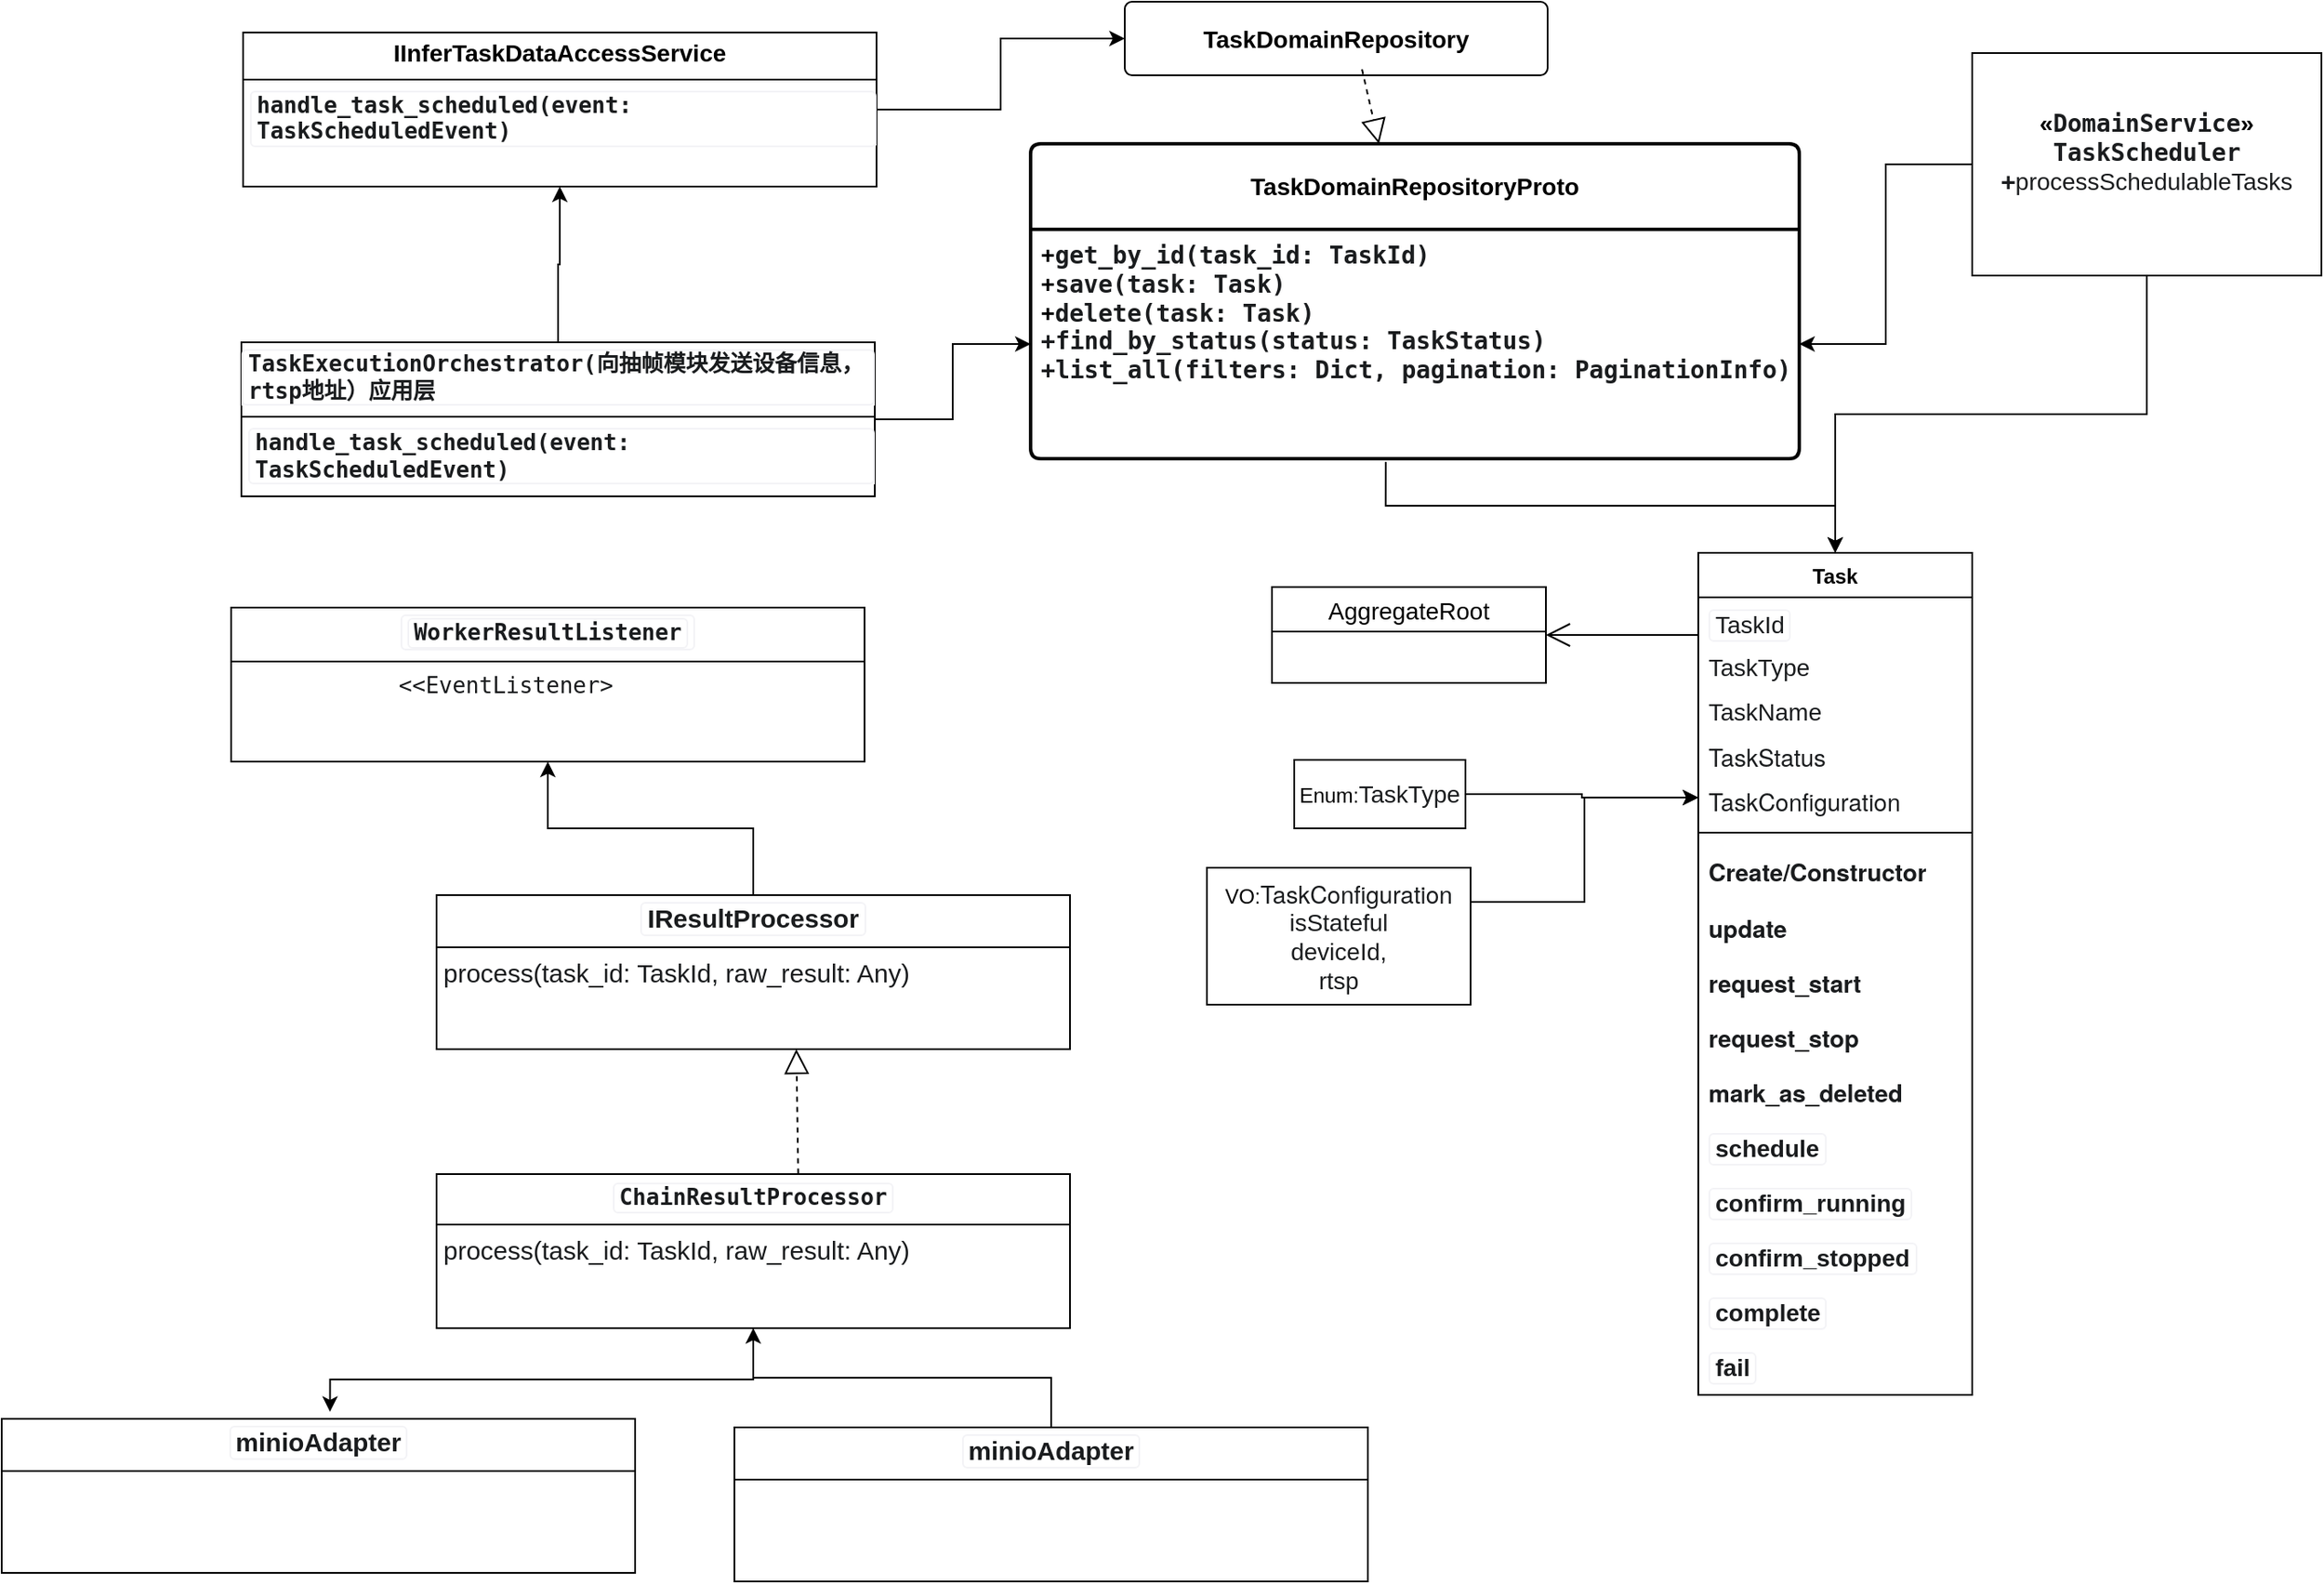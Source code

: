 <mxfile version="26.2.3">
  <diagram id="C5RBs43oDa-KdzZeNtuy" name="Page-1">
    <mxGraphModel dx="3485" dy="959" grid="0" gridSize="10" guides="0" tooltips="1" connect="1" arrows="1" fold="1" page="1" pageScale="1" pageWidth="827" pageHeight="1169" math="0" shadow="0">
      <root>
        <mxCell id="WIyWlLk6GJQsqaUBKTNV-0" />
        <mxCell id="WIyWlLk6GJQsqaUBKTNV-1" parent="WIyWlLk6GJQsqaUBKTNV-0" />
        <mxCell id="dV4LRJa494dda_OZsaT8-64" value="AggregateRoot" style="swimlane;fontStyle=0;childLayout=stackLayout;horizontal=1;startSize=26;horizontalStack=0;resizeParent=1;resizeParentMax=0;resizeLast=0;collapsible=1;marginBottom=0;align=center;fontSize=14;" vertex="1" parent="WIyWlLk6GJQsqaUBKTNV-1">
          <mxGeometry x="-627" y="396" width="160" height="56" as="geometry" />
        </mxCell>
        <mxCell id="dV4LRJa494dda_OZsaT8-72" value="" style="endArrow=open;endFill=1;endSize=12;html=1;rounded=0;entryX=1;entryY=0.5;entryDx=0;entryDy=0;" edge="1" parent="WIyWlLk6GJQsqaUBKTNV-1" target="dV4LRJa494dda_OZsaT8-64">
          <mxGeometry width="160" relative="1" as="geometry">
            <mxPoint x="-378" y="424" as="sourcePoint" />
            <mxPoint x="-245" y="417" as="targetPoint" />
          </mxGeometry>
        </mxCell>
        <mxCell id="dV4LRJa494dda_OZsaT8-74" value="Task" style="swimlane;fontStyle=1;align=center;verticalAlign=top;childLayout=stackLayout;horizontal=1;startSize=26;horizontalStack=0;resizeParent=1;resizeParentMax=0;resizeLast=0;collapsible=1;marginBottom=0;whiteSpace=wrap;html=1;" vertex="1" parent="WIyWlLk6GJQsqaUBKTNV-1">
          <mxGeometry x="-378" y="376" width="160" height="492" as="geometry">
            <mxRectangle x="-509" y="956" width="108" height="26" as="alternateBounds" />
          </mxGeometry>
        </mxCell>
        <mxCell id="dV4LRJa494dda_OZsaT8-75" value="&lt;div&gt;&lt;span style=&quot;box-sizing: border-box; color: rgb(26, 28, 30); background-color: rgb(255, 255, 255);&quot; class=&quot;ng-star-inserted&quot;&gt;&lt;span style=&quot;box-sizing: border-box; background-image: none; background-position: 0% 0%; background-size: auto; background-repeat: repeat; background-attachment: scroll; background-origin: padding-box; background-clip: border-box; border-color: rgb(243, 243, 246); border-style: solid; border-width: 0.667px; border-image: none 100% / 1 / 0 stretch; border-radius: 3px; padding: 0px 3px; display: inline-block;&quot; class=&quot;inline-code ng-star-inserted&quot;&gt;&lt;span style=&quot;box-sizing: border-box;&quot; class=&quot;ng-star-inserted&quot;&gt;&lt;font style=&quot;font-size: 14px;&quot; face=&quot;Helvetica&quot;&gt;TaskId&lt;/font&gt;&lt;/span&gt;&lt;/span&gt;&lt;/span&gt;&lt;/div&gt;" style="text;strokeColor=none;fillColor=none;align=left;verticalAlign=top;spacingLeft=4;spacingRight=4;overflow=hidden;rotatable=0;points=[[0,0.5],[1,0.5]];portConstraint=eastwest;whiteSpace=wrap;html=1;" vertex="1" parent="dV4LRJa494dda_OZsaT8-74">
          <mxGeometry y="26" width="160" height="26" as="geometry" />
        </mxCell>
        <mxCell id="dV4LRJa494dda_OZsaT8-78" value="&lt;span style=&quot;box-sizing: border-box; color: rgb(26, 28, 30); font-size: 14px; background-color: rgb(255, 255, 255);&quot; class=&quot;ng-star-inserted&quot;&gt;&lt;span style=&quot;box-sizing: border-box;&quot; class=&quot;ng-star-inserted&quot;&gt;&lt;font style=&quot;&quot; face=&quot;Helvetica&quot;&gt;TaskType&lt;/font&gt;&lt;/span&gt;&lt;/span&gt;" style="text;strokeColor=none;fillColor=none;align=left;verticalAlign=top;spacingLeft=4;spacingRight=4;overflow=hidden;rotatable=0;points=[[0,0.5],[1,0.5]];portConstraint=eastwest;whiteSpace=wrap;html=1;" vertex="1" parent="dV4LRJa494dda_OZsaT8-74">
          <mxGeometry y="52" width="160" height="26" as="geometry" />
        </mxCell>
        <mxCell id="Cmup_LVDTppKfUMg47Zp-8" value="&lt;span style=&quot;box-sizing: border-box; color: rgb(26, 28, 30); font-size: 14px; background-color: rgb(255, 255, 255);&quot; class=&quot;ng-star-inserted&quot;&gt;&lt;span style=&quot;box-sizing: border-box;&quot; class=&quot;ng-star-inserted&quot;&gt;&lt;font style=&quot;&quot; face=&quot;Helvetica&quot;&gt;TaskName&lt;/font&gt;&lt;/span&gt;&lt;/span&gt;" style="text;strokeColor=none;fillColor=none;align=left;verticalAlign=top;spacingLeft=4;spacingRight=4;overflow=hidden;rotatable=0;points=[[0,0.5],[1,0.5]];portConstraint=eastwest;whiteSpace=wrap;html=1;" vertex="1" parent="dV4LRJa494dda_OZsaT8-74">
          <mxGeometry y="78" width="160" height="26" as="geometry" />
        </mxCell>
        <mxCell id="dV4LRJa494dda_OZsaT8-79" value="&lt;span style=&quot;box-sizing: border-box; color: rgb(26, 28, 30); font-family: &amp;quot;Google Sans Text&amp;quot;, &amp;quot;Helvetica Neue&amp;quot;, sans-serif; font-size: 14px; background-color: rgb(255, 255, 255);&quot; class=&quot;ng-star-inserted&quot;&gt;&lt;span style=&quot;box-sizing: border-box;&quot; class=&quot;ng-star-inserted&quot;&gt;TaskStatus&lt;/span&gt;&lt;/span&gt;" style="text;strokeColor=none;fillColor=none;align=left;verticalAlign=top;spacingLeft=4;spacingRight=4;overflow=hidden;rotatable=0;points=[[0,0.5],[1,0.5]];portConstraint=eastwest;whiteSpace=wrap;html=1;" vertex="1" parent="dV4LRJa494dda_OZsaT8-74">
          <mxGeometry y="104" width="160" height="26" as="geometry" />
        </mxCell>
        <mxCell id="dV4LRJa494dda_OZsaT8-80" value="&lt;span style=&quot;box-sizing: border-box; color: rgb(26, 28, 30); font-family: &amp;quot;Google Sans Text&amp;quot;, &amp;quot;Helvetica Neue&amp;quot;, sans-serif; font-size: 14px; background-color: rgb(255, 255, 255);&quot; class=&quot;ng-star-inserted&quot;&gt;&lt;span style=&quot;box-sizing: border-box;&quot; class=&quot;ng-star-inserted&quot;&gt;TaskConfiguration&lt;/span&gt;&lt;/span&gt;" style="text;strokeColor=none;fillColor=none;align=left;verticalAlign=top;spacingLeft=4;spacingRight=4;overflow=hidden;rotatable=0;points=[[0,0.5],[1,0.5]];portConstraint=eastwest;whiteSpace=wrap;html=1;" vertex="1" parent="dV4LRJa494dda_OZsaT8-74">
          <mxGeometry y="130" width="160" height="26" as="geometry" />
        </mxCell>
        <mxCell id="dV4LRJa494dda_OZsaT8-76" value="" style="line;strokeWidth=1;fillColor=none;align=left;verticalAlign=middle;spacingTop=-1;spacingLeft=3;spacingRight=3;rotatable=0;labelPosition=right;points=[];portConstraint=eastwest;strokeColor=inherit;" vertex="1" parent="dV4LRJa494dda_OZsaT8-74">
          <mxGeometry y="156" width="160" height="15" as="geometry" />
        </mxCell>
        <mxCell id="dV4LRJa494dda_OZsaT8-86" value="&lt;strong style=&quot;box-sizing: border-box; color: rgb(26, 28, 30); font-family: &amp;quot;Google Sans Text&amp;quot;, &amp;quot;Helvetica Neue&amp;quot;, sans-serif; font-size: 14px; background-color: rgb(255, 255, 255);&quot; class=&quot;ng-star-inserted&quot;&gt;&lt;span style=&quot;box-sizing: border-box;&quot; class=&quot;ng-star-inserted&quot;&gt;Create/Constructor&lt;/span&gt;&lt;/strong&gt;" style="text;strokeColor=none;fillColor=none;align=left;verticalAlign=top;spacingLeft=4;spacingRight=4;overflow=hidden;rotatable=0;points=[[0,0.5],[1,0.5]];portConstraint=eastwest;whiteSpace=wrap;html=1;" vertex="1" parent="dV4LRJa494dda_OZsaT8-74">
          <mxGeometry y="171" width="160" height="33" as="geometry" />
        </mxCell>
        <mxCell id="Cmup_LVDTppKfUMg47Zp-1" value="&lt;strong style=&quot;box-sizing: border-box; color: rgb(26, 28, 30); font-family: &amp;quot;Google Sans Text&amp;quot;, &amp;quot;Helvetica Neue&amp;quot;, sans-serif; font-size: 14px; background-color: rgb(255, 255, 255);&quot; class=&quot;ng-star-inserted&quot;&gt;&lt;span style=&quot;box-sizing: border-box;&quot; class=&quot;ng-star-inserted&quot;&gt;update&lt;/span&gt;&lt;/strong&gt;" style="text;strokeColor=none;fillColor=none;align=left;verticalAlign=top;spacingLeft=4;spacingRight=4;overflow=hidden;rotatable=0;points=[[0,0.5],[1,0.5]];portConstraint=eastwest;whiteSpace=wrap;html=1;" vertex="1" parent="dV4LRJa494dda_OZsaT8-74">
          <mxGeometry y="204" width="160" height="32" as="geometry" />
        </mxCell>
        <mxCell id="Cmup_LVDTppKfUMg47Zp-2" value="&lt;font face=&quot;Google Sans Text, Helvetica Neue, sans-serif&quot; color=&quot;#1a1c1e&quot;&gt;&lt;span style=&quot;font-size: 14px; background-color: rgb(255, 255, 255);&quot;&gt;&lt;b&gt;request_start&lt;/b&gt;&lt;/span&gt;&lt;/font&gt;" style="text;strokeColor=none;fillColor=none;align=left;verticalAlign=top;spacingLeft=4;spacingRight=4;overflow=hidden;rotatable=0;points=[[0,0.5],[1,0.5]];portConstraint=eastwest;whiteSpace=wrap;html=1;" vertex="1" parent="dV4LRJa494dda_OZsaT8-74">
          <mxGeometry y="236" width="160" height="32" as="geometry" />
        </mxCell>
        <mxCell id="Cmup_LVDTppKfUMg47Zp-4" value="&lt;strong style=&quot;box-sizing: border-box; color: rgb(26, 28, 30); font-family: &amp;quot;Google Sans Text&amp;quot;, &amp;quot;Helvetica Neue&amp;quot;, sans-serif; font-size: 14px; background-color: rgb(255, 255, 255);&quot; class=&quot;ng-star-inserted&quot;&gt;&lt;span style=&quot;box-sizing: border-box;&quot; class=&quot;ng-star-inserted&quot;&gt;request_stop&lt;/span&gt;&lt;/strong&gt;" style="text;strokeColor=none;fillColor=none;align=left;verticalAlign=top;spacingLeft=4;spacingRight=4;overflow=hidden;rotatable=0;points=[[0,0.5],[1,0.5]];portConstraint=eastwest;whiteSpace=wrap;html=1;" vertex="1" parent="dV4LRJa494dda_OZsaT8-74">
          <mxGeometry y="268" width="160" height="32" as="geometry" />
        </mxCell>
        <mxCell id="Cmup_LVDTppKfUMg47Zp-9" value="&lt;strong style=&quot;box-sizing: border-box; color: rgb(26, 28, 30); font-family: &amp;quot;Google Sans Text&amp;quot;, &amp;quot;Helvetica Neue&amp;quot;, sans-serif; font-size: 14px; background-color: rgb(255, 255, 255);&quot; class=&quot;ng-star-inserted&quot;&gt;&lt;span style=&quot;box-sizing: border-box;&quot; class=&quot;ng-star-inserted&quot;&gt;mark_as_deleted&lt;/span&gt;&lt;/strong&gt;" style="text;strokeColor=none;fillColor=none;align=left;verticalAlign=top;spacingLeft=4;spacingRight=4;overflow=hidden;rotatable=0;points=[[0,0.5],[1,0.5]];portConstraint=eastwest;whiteSpace=wrap;html=1;" vertex="1" parent="dV4LRJa494dda_OZsaT8-74">
          <mxGeometry y="300" width="160" height="32" as="geometry" />
        </mxCell>
        <mxCell id="Cmup_LVDTppKfUMg47Zp-24" value="&lt;strong style=&quot;box-sizing: border-box; color: rgb(26, 28, 30); background-color: rgb(255, 255, 255);&quot; class=&quot;ng-star-inserted&quot;&gt;&lt;span style=&quot;box-sizing: border-box; background-image: none; background-position: 0% 0%; background-size: auto; background-repeat: repeat; background-attachment: scroll; background-origin: padding-box; background-clip: border-box; border-color: rgb(243, 243, 246); border-style: solid; border-width: 0.667px; border-image: none 100% / 1 / 0 stretch; border-radius: 3px; padding: 0px 3px; display: inline-block;&quot; class=&quot;inline-code ng-star-inserted&quot;&gt;&lt;font style=&quot;font-size: 14px;&quot; face=&quot;Helvetica&quot;&gt;schedule&lt;/font&gt;&lt;/span&gt;&lt;/strong&gt;" style="text;strokeColor=none;fillColor=none;align=left;verticalAlign=top;spacingLeft=4;spacingRight=4;overflow=hidden;rotatable=0;points=[[0,0.5],[1,0.5]];portConstraint=eastwest;whiteSpace=wrap;html=1;" vertex="1" parent="dV4LRJa494dda_OZsaT8-74">
          <mxGeometry y="332" width="160" height="32" as="geometry" />
        </mxCell>
        <mxCell id="Cmup_LVDTppKfUMg47Zp-25" value="&lt;strong style=&quot;box-sizing: border-box; color: rgb(26, 28, 30); background-color: rgb(255, 255, 255);&quot; class=&quot;ng-star-inserted&quot;&gt;&lt;span style=&quot;box-sizing: border-box; background-image: none; background-position: 0% 0%; background-size: auto; background-repeat: repeat; background-attachment: scroll; background-origin: padding-box; background-clip: border-box; border-color: rgb(243, 243, 246); border-style: solid; border-width: 0.667px; border-image: none 100% / 1 / 0 stretch; border-radius: 3px; padding: 0px 3px; display: inline-block;&quot; class=&quot;inline-code ng-star-inserted&quot;&gt;&lt;font face=&quot;Helvetica&quot; style=&quot;font-size: 14px;&quot;&gt;confirm_running&lt;/font&gt;&lt;/span&gt;&lt;/strong&gt;" style="text;strokeColor=none;fillColor=none;align=left;verticalAlign=top;spacingLeft=4;spacingRight=4;overflow=hidden;rotatable=0;points=[[0,0.5],[1,0.5]];portConstraint=eastwest;whiteSpace=wrap;html=1;" vertex="1" parent="dV4LRJa494dda_OZsaT8-74">
          <mxGeometry y="364" width="160" height="32" as="geometry" />
        </mxCell>
        <mxCell id="Cmup_LVDTppKfUMg47Zp-26" value="&lt;strong style=&quot;box-sizing: border-box; color: rgb(26, 28, 30); background-color: rgb(255, 255, 255);&quot; class=&quot;ng-star-inserted&quot;&gt;&lt;span style=&quot;box-sizing: border-box; background-image: none; background-position: 0% 0%; background-size: auto; background-repeat: repeat; background-attachment: scroll; background-origin: padding-box; background-clip: border-box; border-color: rgb(243, 243, 246); border-style: solid; border-width: 0.667px; border-image: none 100% / 1 / 0 stretch; border-radius: 3px; padding: 0px 3px; display: inline-block;&quot; class=&quot;inline-code ng-star-inserted&quot;&gt;&lt;font face=&quot;Helvetica&quot; style=&quot;font-size: 14px;&quot;&gt;confirm_stopped&lt;/font&gt;&lt;/span&gt;&lt;/strong&gt;" style="text;strokeColor=none;fillColor=none;align=left;verticalAlign=top;spacingLeft=4;spacingRight=4;overflow=hidden;rotatable=0;points=[[0,0.5],[1,0.5]];portConstraint=eastwest;whiteSpace=wrap;html=1;" vertex="1" parent="dV4LRJa494dda_OZsaT8-74">
          <mxGeometry y="396" width="160" height="32" as="geometry" />
        </mxCell>
        <mxCell id="Cmup_LVDTppKfUMg47Zp-27" value="&lt;strong style=&quot;box-sizing: border-box; color: rgb(26, 28, 30); background-color: rgb(255, 255, 255);&quot; class=&quot;ng-star-inserted&quot;&gt;&lt;span style=&quot;box-sizing: border-box; background-image: none; background-position: 0% 0%; background-size: auto; background-repeat: repeat; background-attachment: scroll; background-origin: padding-box; background-clip: border-box; border-color: rgb(243, 243, 246); border-style: solid; border-width: 0.667px; border-image: none 100% / 1 / 0 stretch; border-radius: 3px; padding: 0px 3px; display: inline-block;&quot; class=&quot;inline-code ng-star-inserted&quot;&gt;&lt;font face=&quot;Helvetica&quot; style=&quot;font-size: 14px;&quot;&gt;complete&lt;/font&gt;&lt;/span&gt;&lt;/strong&gt;" style="text;strokeColor=none;fillColor=none;align=left;verticalAlign=top;spacingLeft=4;spacingRight=4;overflow=hidden;rotatable=0;points=[[0,0.5],[1,0.5]];portConstraint=eastwest;whiteSpace=wrap;html=1;" vertex="1" parent="dV4LRJa494dda_OZsaT8-74">
          <mxGeometry y="428" width="160" height="32" as="geometry" />
        </mxCell>
        <mxCell id="Cmup_LVDTppKfUMg47Zp-28" value="&lt;strong style=&quot;box-sizing: border-box; color: rgb(26, 28, 30); background-color: rgb(255, 255, 255);&quot; class=&quot;ng-star-inserted&quot;&gt;&lt;span style=&quot;box-sizing: border-box; background-image: none; background-position: 0% 0%; background-size: auto; background-repeat: repeat; background-attachment: scroll; background-origin: padding-box; background-clip: border-box; border-color: rgb(243, 243, 246); border-style: solid; border-width: 0.667px; border-image: none 100% / 1 / 0 stretch; border-radius: 3px; padding: 0px 3px; display: inline-block;&quot; class=&quot;inline-code ng-star-inserted&quot;&gt;&lt;font style=&quot;font-size: 14px;&quot; face=&quot;Helvetica&quot;&gt;fail&lt;/font&gt;&lt;/span&gt;&lt;/strong&gt;" style="text;strokeColor=none;fillColor=none;align=left;verticalAlign=top;spacingLeft=4;spacingRight=4;overflow=hidden;rotatable=0;points=[[0,0.5],[1,0.5]];portConstraint=eastwest;whiteSpace=wrap;html=1;" vertex="1" parent="dV4LRJa494dda_OZsaT8-74">
          <mxGeometry y="460" width="160" height="32" as="geometry" />
        </mxCell>
        <mxCell id="Cmup_LVDTppKfUMg47Zp-12" style="edgeStyle=orthogonalEdgeStyle;rounded=0;orthogonalLoop=1;jettySize=auto;html=1;exitX=0.462;exitY=1.014;exitDx=0;exitDy=0;exitPerimeter=0;" edge="1" parent="WIyWlLk6GJQsqaUBKTNV-1" source="Cmup_LVDTppKfUMg47Zp-14" target="dV4LRJa494dda_OZsaT8-74">
          <mxGeometry relative="1" as="geometry" />
        </mxCell>
        <mxCell id="Cmup_LVDTppKfUMg47Zp-11" value="&lt;font face=&quot;Helvetica&quot; style=&quot;font-size: 14px;&quot;&gt;&lt;b&gt;TaskDomainRepository&lt;/b&gt;&lt;/font&gt;" style="rounded=1;arcSize=10;whiteSpace=wrap;html=1;align=center;" vertex="1" parent="WIyWlLk6GJQsqaUBKTNV-1">
          <mxGeometry x="-713" y="54" width="247" height="43" as="geometry" />
        </mxCell>
        <mxCell id="Cmup_LVDTppKfUMg47Zp-13" value="&lt;b&gt;TaskDomainRepositoryProto&lt;/b&gt;" style="swimlane;childLayout=stackLayout;horizontal=1;startSize=50;horizontalStack=0;rounded=1;fontSize=14;fontStyle=0;strokeWidth=2;resizeParent=0;resizeLast=1;shadow=0;dashed=0;align=center;arcSize=4;whiteSpace=wrap;html=1;" vertex="1" parent="WIyWlLk6GJQsqaUBKTNV-1">
          <mxGeometry x="-768" y="137" width="449" height="184" as="geometry" />
        </mxCell>
        <mxCell id="Cmup_LVDTppKfUMg47Zp-14" value="&lt;font style=&quot;font-size: 14px;&quot;&gt;&lt;b&gt;+&lt;span style=&quot;color: rgb(26, 28, 30); font-family: &amp;quot;DM Mono&amp;quot;, monospace; background-color: rgb(255, 255, 255);&quot;&gt;get_by_id(task_id: TaskId)&lt;/span&gt;&lt;br&gt;+&lt;span style=&quot;color: rgb(26, 28, 30); font-family: &amp;quot;DM Mono&amp;quot;, monospace; background-color: rgb(255, 255, 255);&quot;&gt;save(task: Task)&lt;/span&gt;&lt;br&gt;+&lt;span style=&quot;color: rgb(26, 28, 30); font-family: &amp;quot;DM Mono&amp;quot;, monospace; background-color: rgb(255, 255, 255);&quot;&gt;delete(task: Task)&lt;/span&gt;&lt;/b&gt;&lt;/font&gt;&lt;div&gt;&lt;font style=&quot;font-size: 14px;&quot;&gt;&lt;b&gt;&lt;font style=&quot;&quot;&gt;&lt;span style=&quot;color: rgb(26, 28, 30); font-family: &amp;quot;DM Mono&amp;quot;, monospace; background-color: rgb(255, 255, 255);&quot;&gt;+&lt;/span&gt;&lt;/font&gt;&lt;span style=&quot;background-color: rgb(255, 255, 255); color: rgb(26, 28, 30); font-family: &amp;quot;DM Mono&amp;quot;, monospace;&quot;&gt;find_by_status(status: TaskStatus)&lt;/span&gt;&lt;/b&gt;&lt;/font&gt;&lt;/div&gt;&lt;div&gt;&lt;font style=&quot;font-size: 14px;&quot;&gt;&lt;b&gt;&lt;span style=&quot;background-color: rgb(255, 255, 255); color: rgb(26, 28, 30); font-family: &amp;quot;DM Mono&amp;quot;, monospace;&quot;&gt;+&lt;/span&gt;&lt;span style=&quot;background-color: rgb(255, 255, 255); color: rgb(26, 28, 30); font-family: &amp;quot;DM Mono&amp;quot;, monospace;&quot;&gt;list_all(filters: Dict, pagination: PaginationInfo)&lt;/span&gt;&lt;/b&gt;&lt;/font&gt;&lt;/div&gt;" style="align=left;strokeColor=none;fillColor=none;spacingLeft=4;spacingRight=4;fontSize=12;verticalAlign=top;resizable=0;rotatable=0;part=1;html=1;whiteSpace=wrap;" vertex="1" parent="Cmup_LVDTppKfUMg47Zp-13">
          <mxGeometry y="50" width="449" height="134" as="geometry" />
        </mxCell>
        <mxCell id="Cmup_LVDTppKfUMg47Zp-16" value="" style="endArrow=block;dashed=1;endFill=0;endSize=12;html=1;rounded=0;exitX=0.561;exitY=0.918;exitDx=0;exitDy=0;exitPerimeter=0;" edge="1" parent="WIyWlLk6GJQsqaUBKTNV-1" source="Cmup_LVDTppKfUMg47Zp-11" target="Cmup_LVDTppKfUMg47Zp-13">
          <mxGeometry width="160" relative="1" as="geometry">
            <mxPoint x="-498" y="276" as="sourcePoint" />
            <mxPoint x="-523" y="203" as="targetPoint" />
          </mxGeometry>
        </mxCell>
        <mxCell id="Cmup_LVDTppKfUMg47Zp-18" style="edgeStyle=orthogonalEdgeStyle;rounded=0;orthogonalLoop=1;jettySize=auto;html=1;exitX=1;exitY=0.5;exitDx=0;exitDy=0;entryX=0;entryY=0.5;entryDx=0;entryDy=0;" edge="1" parent="WIyWlLk6GJQsqaUBKTNV-1" source="Cmup_LVDTppKfUMg47Zp-17" target="dV4LRJa494dda_OZsaT8-80">
          <mxGeometry relative="1" as="geometry" />
        </mxCell>
        <mxCell id="Cmup_LVDTppKfUMg47Zp-17" value="Enum:&lt;span style=&quot;color: rgb(26, 28, 30); font-size: 14px; text-align: left; background-color: rgb(255, 255, 255);&quot;&gt;TaskType&lt;/span&gt;" style="whiteSpace=wrap;html=1;align=center;" vertex="1" parent="WIyWlLk6GJQsqaUBKTNV-1">
          <mxGeometry x="-614" y="497" width="100" height="40" as="geometry" />
        </mxCell>
        <mxCell id="Cmup_LVDTppKfUMg47Zp-32" style="edgeStyle=orthogonalEdgeStyle;rounded=0;orthogonalLoop=1;jettySize=auto;html=1;exitX=0.5;exitY=1;exitDx=0;exitDy=0;entryX=0.5;entryY=0;entryDx=0;entryDy=0;" edge="1" parent="WIyWlLk6GJQsqaUBKTNV-1" source="Cmup_LVDTppKfUMg47Zp-22" target="dV4LRJa494dda_OZsaT8-74">
          <mxGeometry relative="1" as="geometry" />
        </mxCell>
        <mxCell id="Cmup_LVDTppKfUMg47Zp-44" style="edgeStyle=orthogonalEdgeStyle;rounded=0;orthogonalLoop=1;jettySize=auto;html=1;exitX=0;exitY=0.5;exitDx=0;exitDy=0;entryX=1;entryY=0.5;entryDx=0;entryDy=0;" edge="1" parent="WIyWlLk6GJQsqaUBKTNV-1" source="Cmup_LVDTppKfUMg47Zp-22" target="Cmup_LVDTppKfUMg47Zp-14">
          <mxGeometry relative="1" as="geometry" />
        </mxCell>
        <mxCell id="Cmup_LVDTppKfUMg47Zp-22" value="&lt;b&gt;&lt;font style=&quot;font-size: 14px;&quot;&gt;«&lt;span style=&quot;color: rgb(26, 28, 30); font-family: &amp;quot;DM Mono&amp;quot;, monospace; text-align: left; background-color: rgb(255, 255, 255);&quot;&gt;DomainService&lt;/span&gt;»&lt;br&gt;&lt;span style=&quot;color: rgb(26, 28, 30); font-family: &amp;quot;DM Mono&amp;quot;, monospace; text-align: left; background-color: rgb(255, 255, 255);&quot;&gt;TaskScheduler&lt;/span&gt;&lt;/font&gt;&lt;/b&gt;&lt;div&gt;&lt;b&gt;&lt;font style=&quot;font-size: 14px;&quot;&gt;&lt;span style=&quot;color: rgb(26, 28, 30); font-family: &amp;quot;DM Mono&amp;quot;, monospace; text-align: left; background-color: rgb(255, 255, 255);&quot;&gt;+&lt;/span&gt;&lt;/font&gt;&lt;/b&gt;&lt;span style=&quot;background-color: rgb(255, 255, 255); color: rgb(26, 28, 30); text-align: left;&quot;&gt;&lt;font face=&quot;Helvetica&quot; style=&quot;font-size: 14px;&quot;&gt;processSchedulableTasks&lt;/font&gt;&lt;/span&gt;&lt;/div&gt;&lt;div&gt;&lt;br&gt;&lt;/div&gt;" style="html=1;dropTarget=0;whiteSpace=wrap;" vertex="1" parent="WIyWlLk6GJQsqaUBKTNV-1">
          <mxGeometry x="-218" y="84" width="204" height="130" as="geometry" />
        </mxCell>
        <mxCell id="Cmup_LVDTppKfUMg47Zp-37" style="edgeStyle=orthogonalEdgeStyle;rounded=0;orthogonalLoop=1;jettySize=auto;html=1;exitX=1;exitY=0.25;exitDx=0;exitDy=0;entryX=0;entryY=0.5;entryDx=0;entryDy=0;" edge="1" parent="WIyWlLk6GJQsqaUBKTNV-1" source="Cmup_LVDTppKfUMg47Zp-35" target="dV4LRJa494dda_OZsaT8-80">
          <mxGeometry relative="1" as="geometry" />
        </mxCell>
        <mxCell id="Cmup_LVDTppKfUMg47Zp-35" value="VO:&lt;span style=&quot;color: rgb(26, 28, 30); font-family: &amp;quot;Google Sans Text&amp;quot;, &amp;quot;Helvetica Neue&amp;quot;, sans-serif; font-size: 14px; text-align: left; background-color: rgb(255, 255, 255);&quot;&gt;TaskConfiguration&lt;/span&gt;&lt;div&gt;&lt;span style=&quot;color: rgb(26, 28, 30); font-size: 14px; text-align: left; background-color: rgb(255, 255, 255);&quot;&gt;isStateful&lt;/span&gt;&lt;/div&gt;&lt;div&gt;&lt;span style=&quot;color: rgb(26, 28, 30); text-align: left; background-color: rgb(255, 255, 255);&quot;&gt;&lt;font style=&quot;font-size: 14px;&quot;&gt;deviceId,&lt;/font&gt;&lt;/span&gt;&lt;/div&gt;&lt;div&gt;&lt;span style=&quot;color: rgb(26, 28, 30); text-align: left; background-color: rgb(255, 255, 255);&quot;&gt;&lt;font style=&quot;font-size: 14px;&quot;&gt;rtsp&lt;/font&gt;&lt;/span&gt;&lt;/div&gt;" style="whiteSpace=wrap;html=1;align=center;" vertex="1" parent="WIyWlLk6GJQsqaUBKTNV-1">
          <mxGeometry x="-665" y="560" width="154" height="80" as="geometry" />
        </mxCell>
        <mxCell id="Cmup_LVDTppKfUMg47Zp-40" style="edgeStyle=orthogonalEdgeStyle;rounded=0;orthogonalLoop=1;jettySize=auto;html=1;exitX=1;exitY=0.5;exitDx=0;exitDy=0;entryX=0;entryY=0.5;entryDx=0;entryDy=0;" edge="1" parent="WIyWlLk6GJQsqaUBKTNV-1" source="Cmup_LVDTppKfUMg47Zp-39" target="Cmup_LVDTppKfUMg47Zp-14">
          <mxGeometry relative="1" as="geometry">
            <mxPoint x="-782" y="253" as="targetPoint" />
          </mxGeometry>
        </mxCell>
        <mxCell id="Cmup_LVDTppKfUMg47Zp-43" style="edgeStyle=orthogonalEdgeStyle;rounded=0;orthogonalLoop=1;jettySize=auto;html=1;exitX=0.5;exitY=0;exitDx=0;exitDy=0;" edge="1" parent="WIyWlLk6GJQsqaUBKTNV-1" source="Cmup_LVDTppKfUMg47Zp-39" target="Cmup_LVDTppKfUMg47Zp-42">
          <mxGeometry relative="1" as="geometry" />
        </mxCell>
        <mxCell id="Cmup_LVDTppKfUMg47Zp-39" value="&lt;p style=&quot;margin:0px;margin-top:4px;text-align:center;&quot;&gt;&lt;strong style=&quot;box-sizing: border-box; color: rgb(26, 28, 30); font-family: &amp;quot;Google Sans Text&amp;quot;, &amp;quot;Helvetica Neue&amp;quot;, sans-serif; font-size: 14px; text-align: start; background-color: rgb(255, 255, 255);&quot; class=&quot;ng-star-inserted&quot;&gt;&lt;span style=&quot;box-sizing: border-box; background-image: none; background-position: 0% 0%; background-size: auto; background-repeat: repeat; background-attachment: scroll; background-origin: padding-box; background-clip: border-box; border-color: rgb(243, 243, 246); border-style: solid; border-width: 0.667px; border-image: none 100% / 1 / 0 stretch; border-radius: 3px; font-size: 13px; padding: 0px 3px; display: inline-block; font-family: &amp;quot;DM Mono&amp;quot;, monospace;&quot; class=&quot;inline-code ng-star-inserted&quot;&gt;TaskExecutionOrchestrator(向抽帧模块发送设备信息，rtsp地址）应用层&lt;/span&gt;&lt;/strong&gt;&lt;/p&gt;&lt;hr size=&quot;1&quot; style=&quot;border-style:solid;&quot;&gt;&lt;p style=&quot;margin:0px;margin-left:4px;&quot;&gt;&lt;/p&gt;&lt;p style=&quot;margin:0px;margin-left:4px;&quot;&gt;&lt;strong style=&quot;box-sizing: border-box; color: rgb(26, 28, 30); font-family: &amp;quot;Google Sans Text&amp;quot;, &amp;quot;Helvetica Neue&amp;quot;, sans-serif; font-size: 14px; background-color: rgb(255, 255, 255);&quot; class=&quot;ng-star-inserted&quot;&gt;&lt;span style=&quot;box-sizing: border-box; background-image: none; background-position: 0% 0%; background-size: auto; background-repeat: repeat; background-attachment: scroll; background-origin: padding-box; background-clip: border-box; border-color: rgb(243, 243, 246); border-style: solid; border-width: 0.667px; border-image: none 100% / 1 / 0 stretch; border-radius: 3px; font-size: 13px; padding: 0px 3px; display: inline-block; font-family: &amp;quot;DM Mono&amp;quot;, monospace;&quot; class=&quot;inline-code ng-star-inserted&quot;&gt;handle_task_scheduled(event: TaskScheduledEvent)&lt;/span&gt;&lt;/strong&gt;&lt;/p&gt;" style="verticalAlign=top;align=left;overflow=fill;html=1;whiteSpace=wrap;" vertex="1" parent="WIyWlLk6GJQsqaUBKTNV-1">
          <mxGeometry x="-1229" y="253" width="370" height="90" as="geometry" />
        </mxCell>
        <mxCell id="Cmup_LVDTppKfUMg47Zp-51" style="edgeStyle=orthogonalEdgeStyle;rounded=0;orthogonalLoop=1;jettySize=auto;html=1;exitX=1;exitY=0.5;exitDx=0;exitDy=0;" edge="1" parent="WIyWlLk6GJQsqaUBKTNV-1" source="Cmup_LVDTppKfUMg47Zp-42" target="Cmup_LVDTppKfUMg47Zp-11">
          <mxGeometry relative="1" as="geometry" />
        </mxCell>
        <mxCell id="Cmup_LVDTppKfUMg47Zp-42" value="&lt;p style=&quot;margin:0px;margin-top:4px;text-align:center;&quot;&gt;&lt;b style=&quot;font-size: 14px;&quot;&gt;IInferTaskDataAccessService&lt;/b&gt;&lt;/p&gt;&lt;hr size=&quot;1&quot; style=&quot;border-style:solid;&quot;&gt;&lt;p style=&quot;margin:0px;margin-left:4px;&quot;&gt;&lt;/p&gt;&lt;p style=&quot;margin:0px;margin-left:4px;&quot;&gt;&lt;strong style=&quot;box-sizing: border-box; color: rgb(26, 28, 30); font-family: &amp;quot;Google Sans Text&amp;quot;, &amp;quot;Helvetica Neue&amp;quot;, sans-serif; font-size: 14px; background-color: rgb(255, 255, 255);&quot; class=&quot;ng-star-inserted&quot;&gt;&lt;span style=&quot;box-sizing: border-box; background-image: none; background-position: 0% 0%; background-size: auto; background-repeat: repeat; background-attachment: scroll; background-origin: padding-box; background-clip: border-box; border-color: rgb(243, 243, 246); border-style: solid; border-width: 0.667px; border-image: none 100% / 1 / 0 stretch; border-radius: 3px; font-size: 13px; padding: 0px 3px; display: inline-block; font-family: &amp;quot;DM Mono&amp;quot;, monospace;&quot; class=&quot;inline-code ng-star-inserted&quot;&gt;handle_task_scheduled(event: TaskScheduledEvent)&lt;/span&gt;&lt;/strong&gt;&lt;/p&gt;" style="verticalAlign=top;align=left;overflow=fill;html=1;whiteSpace=wrap;" vertex="1" parent="WIyWlLk6GJQsqaUBKTNV-1">
          <mxGeometry x="-1228" y="72" width="370" height="90" as="geometry" />
        </mxCell>
        <mxCell id="Cmup_LVDTppKfUMg47Zp-45" value="&lt;p style=&quot;margin:0px;margin-top:4px;text-align:center;&quot;&gt;&lt;strong style=&quot;box-sizing: border-box; color: rgb(26, 28, 30); font-family: &amp;quot;Google Sans Text&amp;quot;, &amp;quot;Helvetica Neue&amp;quot;, sans-serif; font-size: 14px; text-align: left; background-color: rgb(255, 255, 255);&quot; class=&quot;ng-star-inserted&quot;&gt;&lt;span style=&quot;box-sizing: border-box; background-image: none; background-position: 0% 0%; background-size: auto; background-repeat: repeat; background-attachment: scroll; background-origin: padding-box; background-clip: border-box; border-color: rgb(243, 243, 246); border-style: solid; border-width: 0.667px; border-image: none 100% / 1 / 0 stretch; border-radius: 3px; font-size: 13px; padding: 0px 3px; display: inline-block; font-family: &amp;quot;DM Mono&amp;quot;, monospace;&quot; class=&quot;inline-code ng-star-inserted&quot;&gt;&lt;strong style=&quot;box-sizing: border-box; font-family: &amp;quot;Google Sans Text&amp;quot;, &amp;quot;Helvetica Neue&amp;quot;, sans-serif; font-size: 14px;&quot; class=&quot;ng-star-inserted&quot;&gt;&lt;span style=&quot;box-sizing: border-box; background-image: none; background-position: 0% 0%; background-size: auto; background-repeat: repeat; background-attachment: scroll; background-origin: padding-box; background-clip: border-box; border-color: rgb(243, 243, 246); border-style: solid; border-width: 0.667px; border-image: none 100% / 1 / 0 stretch; border-radius: 3px; font-size: 13px; padding: 0px 3px; display: inline-block; font-family: &amp;quot;DM Mono&amp;quot;, monospace;&quot; class=&quot;inline-code ng-star-inserted&quot;&gt;WorkerResultListener&lt;/span&gt;&lt;/strong&gt;&lt;/span&gt;&lt;/strong&gt;&lt;/p&gt;&lt;hr size=&quot;1&quot; style=&quot;border-style:solid;&quot;&gt;&lt;p style=&quot;margin:0px;margin-left:4px;&quot;&gt;&lt;/p&gt;&lt;p style=&quot;margin:0px;margin-left:4px;&quot;&gt;&lt;span style=&quot;color: rgb(26, 28, 30); font-family: &amp;quot;DM Mono&amp;quot;, monospace; font-size: 13px; background-color: rgb(255, 255, 255);&quot;&gt;&amp;nbsp; &amp;nbsp; &amp;nbsp; &amp;nbsp; &amp;nbsp; &amp;nbsp; &amp;lt;&amp;lt;EventListener&amp;gt;&lt;/span&gt;&lt;/p&gt;" style="verticalAlign=top;align=left;overflow=fill;html=1;whiteSpace=wrap;" vertex="1" parent="WIyWlLk6GJQsqaUBKTNV-1">
          <mxGeometry x="-1235" y="408" width="370" height="90" as="geometry" />
        </mxCell>
        <mxCell id="Cmup_LVDTppKfUMg47Zp-49" style="edgeStyle=orthogonalEdgeStyle;rounded=0;orthogonalLoop=1;jettySize=auto;html=1;exitX=0.5;exitY=0;exitDx=0;exitDy=0;entryX=0.5;entryY=1;entryDx=0;entryDy=0;" edge="1" parent="WIyWlLk6GJQsqaUBKTNV-1" source="Cmup_LVDTppKfUMg47Zp-46" target="Cmup_LVDTppKfUMg47Zp-45">
          <mxGeometry relative="1" as="geometry" />
        </mxCell>
        <mxCell id="Cmup_LVDTppKfUMg47Zp-46" value="&lt;p style=&quot;margin:0px;margin-top:4px;text-align:center;&quot;&gt;&lt;strong style=&quot;box-sizing: border-box; color: rgb(26, 28, 30); text-align: left; background-color: rgb(255, 255, 255);&quot; class=&quot;ng-star-inserted&quot;&gt;&lt;span style=&quot;box-sizing: border-box; background-image: none; background-position: 0% 0%; background-size: auto; background-repeat: repeat; background-attachment: scroll; background-origin: padding-box; background-clip: border-box; border-color: rgb(243, 243, 246); border-style: solid; border-width: 0.667px; border-image: none 100% / 1 / 0 stretch; border-radius: 3px; padding: 0px 3px; display: inline-block;&quot; class=&quot;inline-code ng-star-inserted&quot;&gt;&lt;font face=&quot;Helvetica&quot; style=&quot;font-size: 15px;&quot;&gt;IResultProcessor&lt;/font&gt;&lt;/span&gt;&lt;/strong&gt;&lt;/p&gt;&lt;hr size=&quot;1&quot; style=&quot;border-style:solid;&quot;&gt;&lt;p style=&quot;margin:0px;margin-left:4px;&quot;&gt;&lt;/p&gt;&lt;p style=&quot;margin:0px;margin-left:4px;&quot;&gt;&lt;span style=&quot;color: rgb(26, 28, 30); background-color: rgb(255, 255, 255);&quot;&gt;&lt;font face=&quot;Helvetica&quot; style=&quot;font-size: 15px;&quot;&gt;process(task_id: TaskId, raw_result: Any)&lt;/font&gt;&lt;/span&gt;&lt;/p&gt;" style="verticalAlign=top;align=left;overflow=fill;html=1;whiteSpace=wrap;" vertex="1" parent="WIyWlLk6GJQsqaUBKTNV-1">
          <mxGeometry x="-1115" y="576" width="370" height="90" as="geometry" />
        </mxCell>
        <mxCell id="Cmup_LVDTppKfUMg47Zp-56" style="edgeStyle=orthogonalEdgeStyle;rounded=0;orthogonalLoop=1;jettySize=auto;html=1;exitX=0.5;exitY=1;exitDx=0;exitDy=0;" edge="1" parent="WIyWlLk6GJQsqaUBKTNV-1" source="Cmup_LVDTppKfUMg47Zp-47">
          <mxGeometry relative="1" as="geometry">
            <mxPoint x="-1177.235" y="877.882" as="targetPoint" />
            <Array as="points">
              <mxPoint x="-930" y="859" />
              <mxPoint x="-1177" y="859" />
            </Array>
          </mxGeometry>
        </mxCell>
        <mxCell id="Cmup_LVDTppKfUMg47Zp-47" value="&lt;p style=&quot;margin:0px;margin-top:4px;text-align:center;&quot;&gt;&lt;strong style=&quot;box-sizing: border-box; color: rgb(26, 28, 30); font-family: &amp;quot;Google Sans Text&amp;quot;, &amp;quot;Helvetica Neue&amp;quot;, sans-serif; font-size: 14px; text-align: left; background-color: rgb(255, 255, 255);&quot; class=&quot;ng-star-inserted&quot;&gt;&lt;span style=&quot;box-sizing: border-box; background-image: none; background-position: 0% 0%; background-size: auto; background-repeat: repeat; background-attachment: scroll; background-origin: padding-box; background-clip: border-box; border-color: rgb(243, 243, 246); border-style: solid; border-width: 0.667px; border-image: none 100% / 1 / 0 stretch; border-radius: 3px; font-size: 13px; padding: 0px 3px; display: inline-block; font-family: &amp;quot;DM Mono&amp;quot;, monospace;&quot; class=&quot;inline-code ng-star-inserted&quot;&gt;ChainResultProcessor&lt;/span&gt;&lt;/strong&gt;&lt;/p&gt;&lt;hr size=&quot;1&quot; style=&quot;border-style:solid;&quot;&gt;&lt;p style=&quot;margin:0px;margin-left:4px;&quot;&gt;&lt;/p&gt;&lt;p style=&quot;margin:0px;margin-left:4px;&quot;&gt;&lt;span style=&quot;color: rgb(26, 28, 30); font-size: 15px; background-color: rgb(255, 255, 255);&quot;&gt;process(task_id: TaskId, raw_result: Any)&lt;/span&gt;&lt;/p&gt;" style="verticalAlign=top;align=left;overflow=fill;html=1;whiteSpace=wrap;" vertex="1" parent="WIyWlLk6GJQsqaUBKTNV-1">
          <mxGeometry x="-1115" y="739" width="370" height="90" as="geometry" />
        </mxCell>
        <mxCell id="Cmup_LVDTppKfUMg47Zp-48" value="" style="endArrow=block;dashed=1;endFill=0;endSize=12;html=1;rounded=0;entryX=0.568;entryY=1;entryDx=0;entryDy=0;exitX=0.571;exitY=-0.003;exitDx=0;exitDy=0;entryPerimeter=0;exitPerimeter=0;" edge="1" parent="WIyWlLk6GJQsqaUBKTNV-1" source="Cmup_LVDTppKfUMg47Zp-47" target="Cmup_LVDTppKfUMg47Zp-46">
          <mxGeometry width="160" relative="1" as="geometry">
            <mxPoint x="-1030" y="646" as="sourcePoint" />
            <mxPoint x="-1006" y="711" as="targetPoint" />
          </mxGeometry>
        </mxCell>
        <mxCell id="Cmup_LVDTppKfUMg47Zp-55" value="&lt;p style=&quot;margin:0px;margin-top:4px;text-align:center;&quot;&gt;&lt;strong style=&quot;box-sizing: border-box; color: rgb(26, 28, 30); text-align: left; background-color: rgb(255, 255, 255);&quot; class=&quot;ng-star-inserted&quot;&gt;&lt;span style=&quot;box-sizing: border-box; background-image: none; background-position: 0% 0%; background-size: auto; background-repeat: repeat; background-attachment: scroll; background-origin: padding-box; background-clip: border-box; border-color: rgb(243, 243, 246); border-style: solid; border-width: 0.667px; border-image: none 100% / 1 / 0 stretch; border-radius: 3px; padding: 0px 3px; display: inline-block;&quot; class=&quot;inline-code ng-star-inserted&quot;&gt;&lt;font face=&quot;Helvetica&quot; style=&quot;font-size: 15px;&quot;&gt;minioAdapter&lt;/font&gt;&lt;/span&gt;&lt;/strong&gt;&lt;/p&gt;&lt;hr size=&quot;1&quot; style=&quot;border-style:solid;&quot;&gt;&lt;p style=&quot;margin:0px;margin-left:4px;&quot;&gt;&lt;/p&gt;&lt;p style=&quot;margin:0px;margin-left:4px;&quot;&gt;&lt;br&gt;&lt;/p&gt;" style="verticalAlign=top;align=left;overflow=fill;html=1;whiteSpace=wrap;" vertex="1" parent="WIyWlLk6GJQsqaUBKTNV-1">
          <mxGeometry x="-1369" y="882" width="370" height="90" as="geometry" />
        </mxCell>
        <mxCell id="Cmup_LVDTppKfUMg47Zp-59" style="edgeStyle=orthogonalEdgeStyle;rounded=0;orthogonalLoop=1;jettySize=auto;html=1;exitX=0.5;exitY=0;exitDx=0;exitDy=0;" edge="1" parent="WIyWlLk6GJQsqaUBKTNV-1" source="Cmup_LVDTppKfUMg47Zp-57" target="Cmup_LVDTppKfUMg47Zp-47">
          <mxGeometry relative="1" as="geometry" />
        </mxCell>
        <mxCell id="Cmup_LVDTppKfUMg47Zp-57" value="&lt;p style=&quot;margin:0px;margin-top:4px;text-align:center;&quot;&gt;&lt;strong style=&quot;box-sizing: border-box; color: rgb(26, 28, 30); text-align: left; background-color: rgb(255, 255, 255);&quot; class=&quot;ng-star-inserted&quot;&gt;&lt;span style=&quot;box-sizing: border-box; background-image: none; background-position: 0% 0%; background-size: auto; background-repeat: repeat; background-attachment: scroll; background-origin: padding-box; background-clip: border-box; border-color: rgb(243, 243, 246); border-style: solid; border-width: 0.667px; border-image: none 100% / 1 / 0 stretch; border-radius: 3px; padding: 0px 3px; display: inline-block;&quot; class=&quot;inline-code ng-star-inserted&quot;&gt;&lt;font face=&quot;Helvetica&quot; style=&quot;font-size: 15px;&quot;&gt;minioAdapter&lt;/font&gt;&lt;/span&gt;&lt;/strong&gt;&lt;/p&gt;&lt;hr size=&quot;1&quot; style=&quot;border-style:solid;&quot;&gt;&lt;p style=&quot;margin:0px;margin-left:4px;&quot;&gt;&lt;/p&gt;&lt;p style=&quot;margin:0px;margin-left:4px;&quot;&gt;&lt;br&gt;&lt;/p&gt;" style="verticalAlign=top;align=left;overflow=fill;html=1;whiteSpace=wrap;" vertex="1" parent="WIyWlLk6GJQsqaUBKTNV-1">
          <mxGeometry x="-941" y="887" width="370" height="90" as="geometry" />
        </mxCell>
      </root>
    </mxGraphModel>
  </diagram>
</mxfile>
